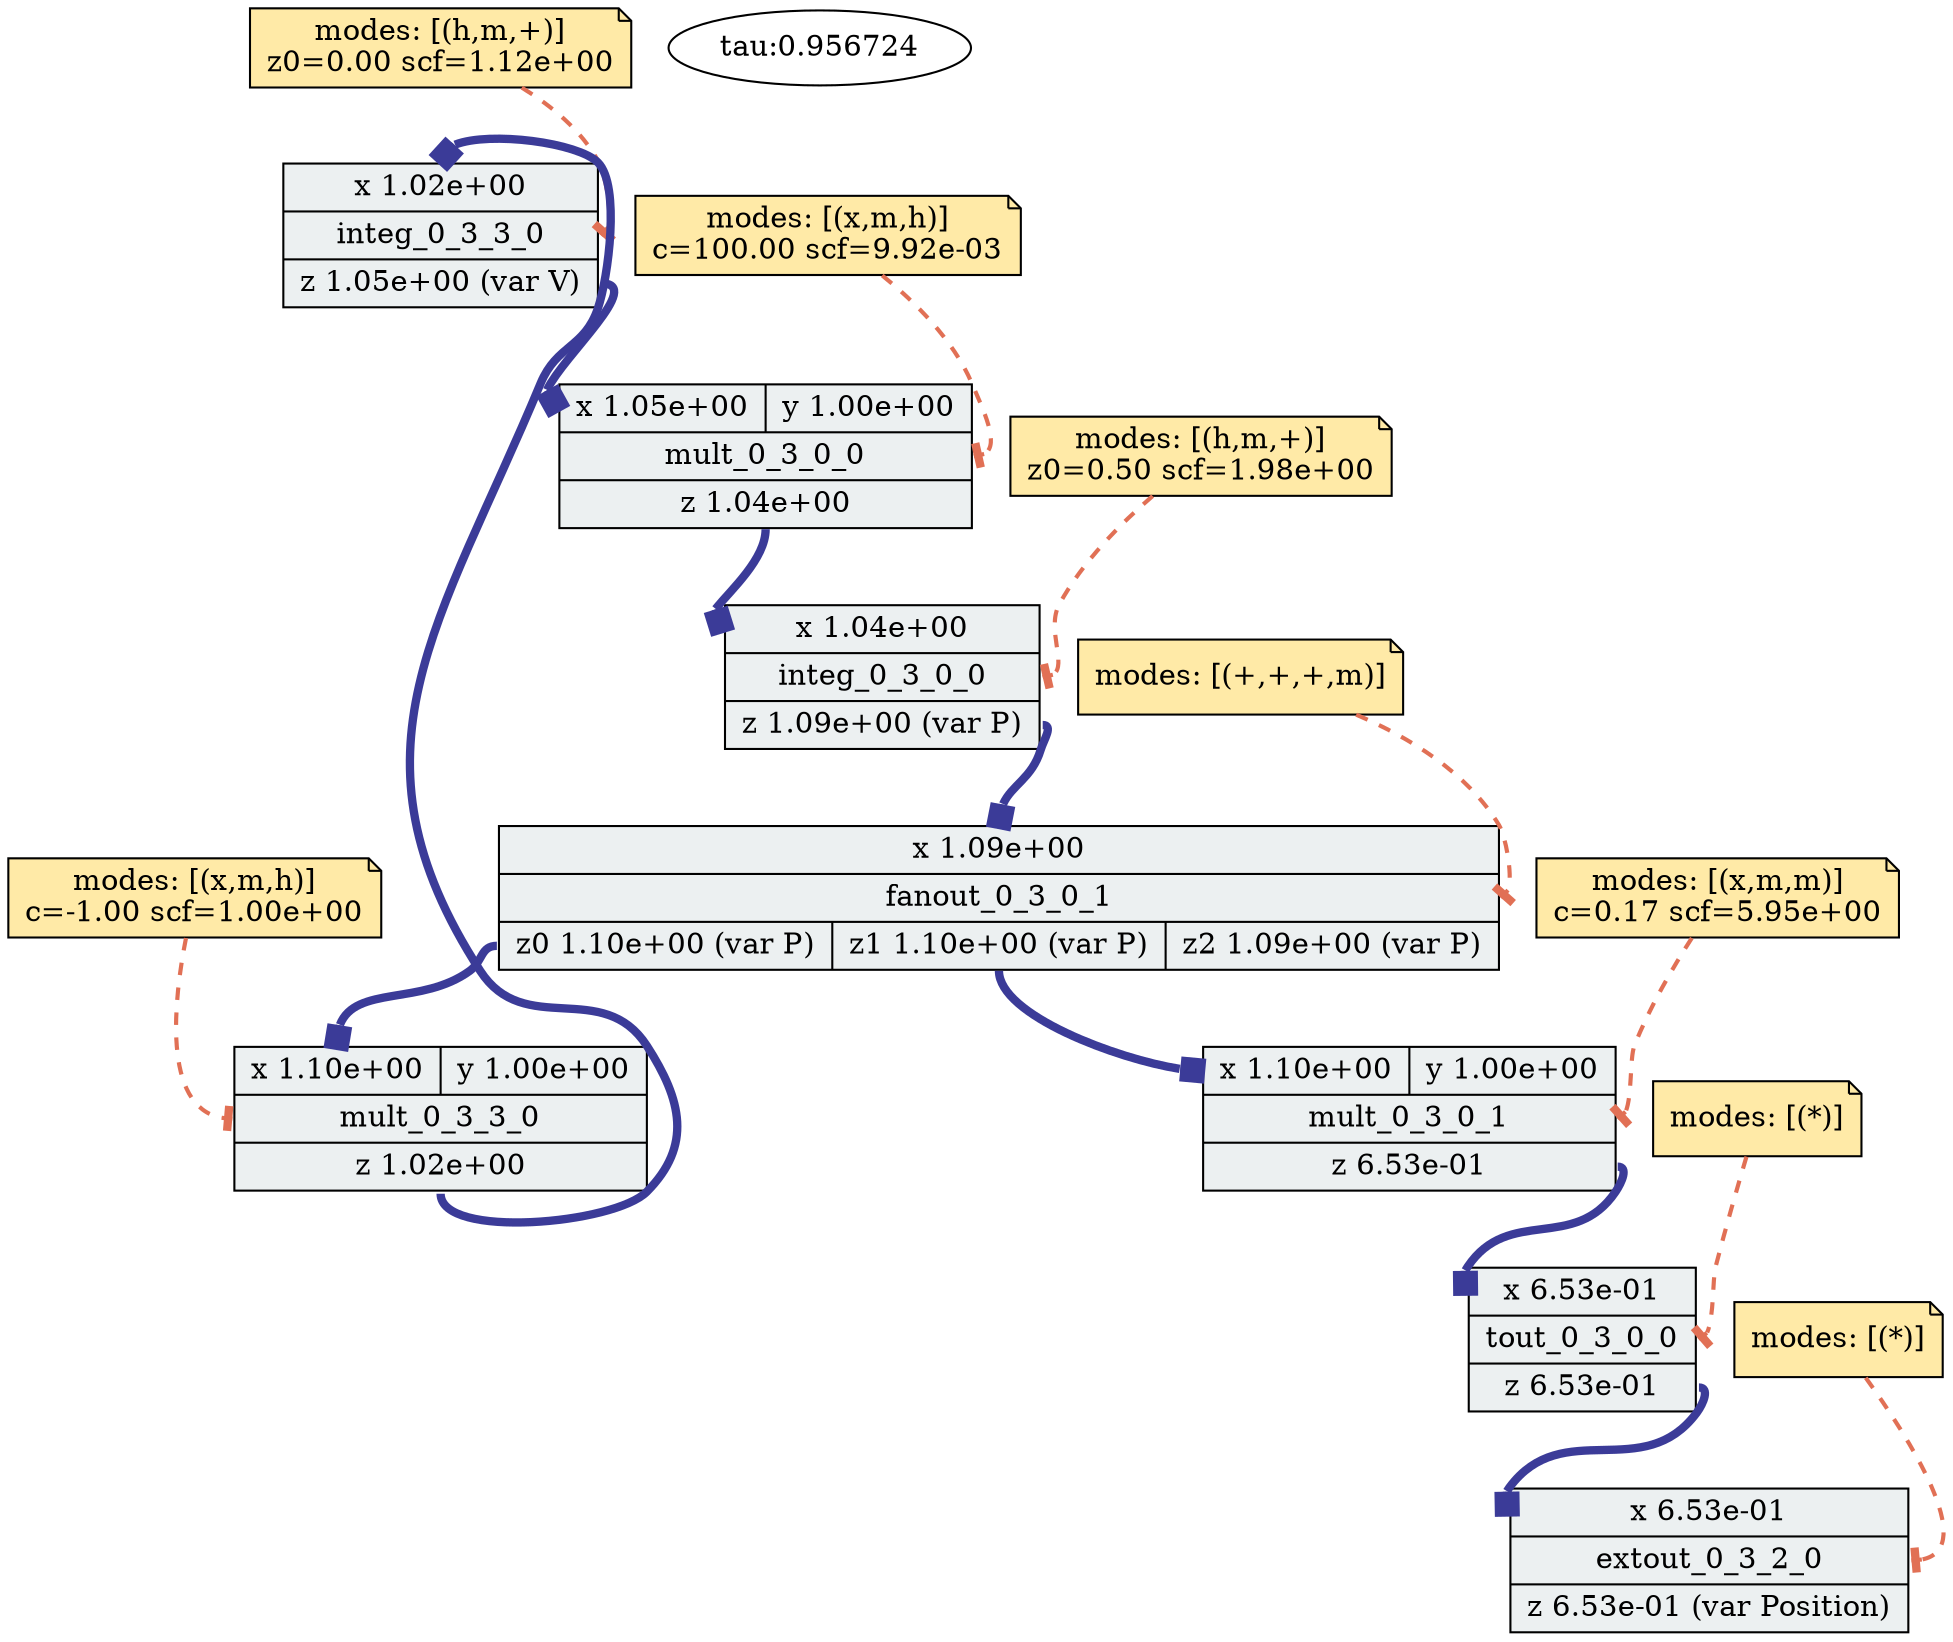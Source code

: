 digraph "adp-viz" {
	graph [overlap=false splines=true]
	shape=record
	integ_0_3_3_0 [label="{{<x> x
 1.02e+00} |<block> integ_0_3_3_0| {<z> z
 1.05e+00
 (var V)}}" fillcolor="#ecf0f1" shape=record style=filled]
	"integ_0_3_3_0-config" [label="\modes: [(h,m,+)]
z0=0.00 scf=1.12e+00" fillcolor="#ffeaa7" shape=note style=filled]
	"integ_0_3_3_0-config" -> integ_0_3_3_0:block [arrowhead=tee arrowtail=normal color="#e17055" penwidth=2 style=dashed]
	shape=record
	integ_0_3_0_0 [label="{{<x> x
 1.04e+00} |<block> integ_0_3_0_0| {<z> z
 1.09e+00
 (var P)}}" fillcolor="#ecf0f1" shape=record style=filled]
	"integ_0_3_0_0-config" [label="\modes: [(h,m,+)]
z0=0.50 scf=1.98e+00" fillcolor="#ffeaa7" shape=note style=filled]
	"integ_0_3_0_0-config" -> integ_0_3_0_0:block [arrowhead=tee arrowtail=normal color="#e17055" penwidth=2 style=dashed]
	shape=record
	mult_0_3_3_0 [label="{{<x> x
 1.10e+00|<y> y
 1.00e+00} |<block> mult_0_3_3_0| {<z> z
 1.02e+00}}" fillcolor="#ecf0f1" shape=record style=filled]
	"mult_0_3_3_0-config" [label="\modes: [(x,m,h)]
c=-1.00 scf=1.00e+00" fillcolor="#ffeaa7" shape=note style=filled]
	"mult_0_3_3_0-config" -> mult_0_3_3_0:block [arrowhead=tee arrowtail=normal color="#e17055" penwidth=2 style=dashed]
	shape=record
	mult_0_3_0_0 [label="{{<x> x
 1.05e+00|<y> y
 1.00e+00} |<block> mult_0_3_0_0| {<z> z
 1.04e+00}}" fillcolor="#ecf0f1" shape=record style=filled]
	"mult_0_3_0_0-config" [label="\modes: [(x,m,h)]
c=100.00 scf=9.92e-03" fillcolor="#ffeaa7" shape=note style=filled]
	"mult_0_3_0_0-config" -> mult_0_3_0_0:block [arrowhead=tee arrowtail=normal color="#e17055" penwidth=2 style=dashed]
	shape=record
	mult_0_3_0_1 [label="{{<x> x
 1.10e+00|<y> y
 1.00e+00} |<block> mult_0_3_0_1| {<z> z
 6.53e-01}}" fillcolor="#ecf0f1" shape=record style=filled]
	"mult_0_3_0_1-config" [label="\modes: [(x,m,m)]
c=0.17 scf=5.95e+00" fillcolor="#ffeaa7" shape=note style=filled]
	"mult_0_3_0_1-config" -> mult_0_3_0_1:block [arrowhead=tee arrowtail=normal color="#e17055" penwidth=2 style=dashed]
	shape=record
	extout_0_3_2_0 [label="{{<x> x
 6.53e-01} |<block> extout_0_3_2_0| {<z> z
 6.53e-01
 (var Position)}}" fillcolor="#ecf0f1" shape=record style=filled]
	"extout_0_3_2_0-config" [label="\modes: [(*)]" fillcolor="#ffeaa7" shape=note style=filled]
	"extout_0_3_2_0-config" -> extout_0_3_2_0:block [arrowhead=tee arrowtail=normal color="#e17055" penwidth=2 style=dashed]
	shape=record
	fanout_0_3_0_1 [label="{{<x> x
 1.09e+00} |<block> fanout_0_3_0_1| {<z0> z0
 1.10e+00
 (var P)|<z1> z1
 1.10e+00
 (var P)|<z2> z2
 1.09e+00
 (var P)}}" fillcolor="#ecf0f1" shape=record style=filled]
	"fanout_0_3_0_1-config" [label="\modes: [(+,+,+,m)]" fillcolor="#ffeaa7" shape=note style=filled]
	"fanout_0_3_0_1-config" -> fanout_0_3_0_1:block [arrowhead=tee arrowtail=normal color="#e17055" penwidth=2 style=dashed]
	shape=record
	tout_0_3_0_0 [label="{{<x> x
 6.53e-01} |<block> tout_0_3_0_0| {<z> z
 6.53e-01}}" fillcolor="#ecf0f1" shape=record style=filled]
	"tout_0_3_0_0-config" [label="\modes: [(*)]" fillcolor="#ffeaa7" shape=note style=filled]
	"tout_0_3_0_0-config" -> tout_0_3_0_0:block [arrowhead=tee arrowtail=normal color="#e17055" penwidth=2 style=dashed]
	mult_0_3_3_0:z -> integ_0_3_3_0:x [arrowhead=box arrowtail=normal color="#3B3B98" penwidth=4]
	mult_0_3_0_0:z -> integ_0_3_0_0:x [arrowhead=box arrowtail=normal color="#3B3B98" penwidth=4]
	mult_0_3_0_1:z -> tout_0_3_0_0:x [arrowhead=box arrowtail=normal color="#3B3B98" penwidth=4]
	tout_0_3_0_0:z -> extout_0_3_2_0:x [arrowhead=box arrowtail=normal color="#3B3B98" penwidth=4]
	integ_0_3_0_0:z -> fanout_0_3_0_1:x [arrowhead=box arrowtail=normal color="#3B3B98" penwidth=4]
	fanout_0_3_0_1:z0 -> mult_0_3_3_0:x [arrowhead=box arrowtail=normal color="#3B3B98" penwidth=4]
	fanout_0_3_0_1:z1 -> mult_0_3_0_1:x [arrowhead=box arrowtail=normal color="#3B3B98" penwidth=4]
	integ_0_3_3_0:z -> mult_0_3_0_0:x [arrowhead=box arrowtail=normal color="#3B3B98" penwidth=4]
	time_const [label="tau:0.956724"]
}
